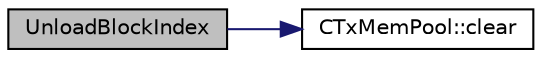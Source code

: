 digraph "UnloadBlockIndex"
{
  edge [fontname="Helvetica",fontsize="10",labelfontname="Helvetica",labelfontsize="10"];
  node [fontname="Helvetica",fontsize="10",shape=record];
  rankdir="LR";
  Node156 [label="UnloadBlockIndex",height=0.2,width=0.4,color="black", fillcolor="grey75", style="filled", fontcolor="black"];
  Node156 -> Node157 [color="midnightblue",fontsize="10",style="solid",fontname="Helvetica"];
  Node157 [label="CTxMemPool::clear",height=0.2,width=0.4,color="black", fillcolor="white", style="filled",URL="$db/d98/class_c_tx_mem_pool.html#a6dba6bce4139392751321438a29b6b09"];
}
